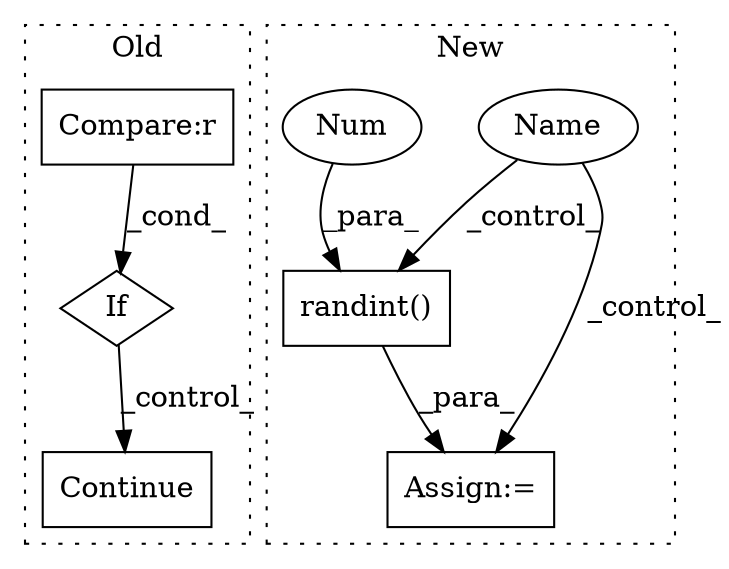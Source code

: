 digraph G {
subgraph cluster0 {
1 [label="Continue" a="43" s="2477" l="8" shape="box"];
6 [label="If" a="96" s="2414" l="3" shape="diamond"];
7 [label="Compare:r" a="40" s="2417" l="42" shape="box"];
label = "Old";
style="dotted";
}
subgraph cluster1 {
2 [label="randint()" a="75" s="2914,3025" l="43,23" shape="box"];
3 [label="Name" a="87" s="2801" l="6" shape="ellipse"];
4 [label="Assign:=" a="68" s="2911" l="3" shape="box"];
5 [label="Num" a="76" s="2957" l="1" shape="ellipse"];
label = "New";
style="dotted";
}
2 -> 4 [label="_para_"];
3 -> 2 [label="_control_"];
3 -> 4 [label="_control_"];
5 -> 2 [label="_para_"];
6 -> 1 [label="_control_"];
7 -> 6 [label="_cond_"];
}